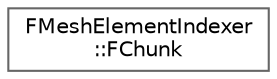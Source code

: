 digraph "Graphical Class Hierarchy"
{
 // INTERACTIVE_SVG=YES
 // LATEX_PDF_SIZE
  bgcolor="transparent";
  edge [fontname=Helvetica,fontsize=10,labelfontname=Helvetica,labelfontsize=10];
  node [fontname=Helvetica,fontsize=10,shape=box,height=0.2,width=0.4];
  rankdir="LR";
  Node0 [id="Node000000",label="FMeshElementIndexer\l::FChunk",height=0.2,width=0.4,color="grey40", fillcolor="white", style="filled",URL="$d9/d1f/structFMeshElementIndexer_1_1FChunk.html",tooltip="We are modelling a one-to-many relationship, where a single key yields multiple indices,..."];
}
